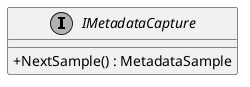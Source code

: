 @startuml
skinparam monochrome true
skinparam classAttributeIconSize 0

interface IMetadataCapture {
    + NextSample() : MetadataSample
}
@enduml
